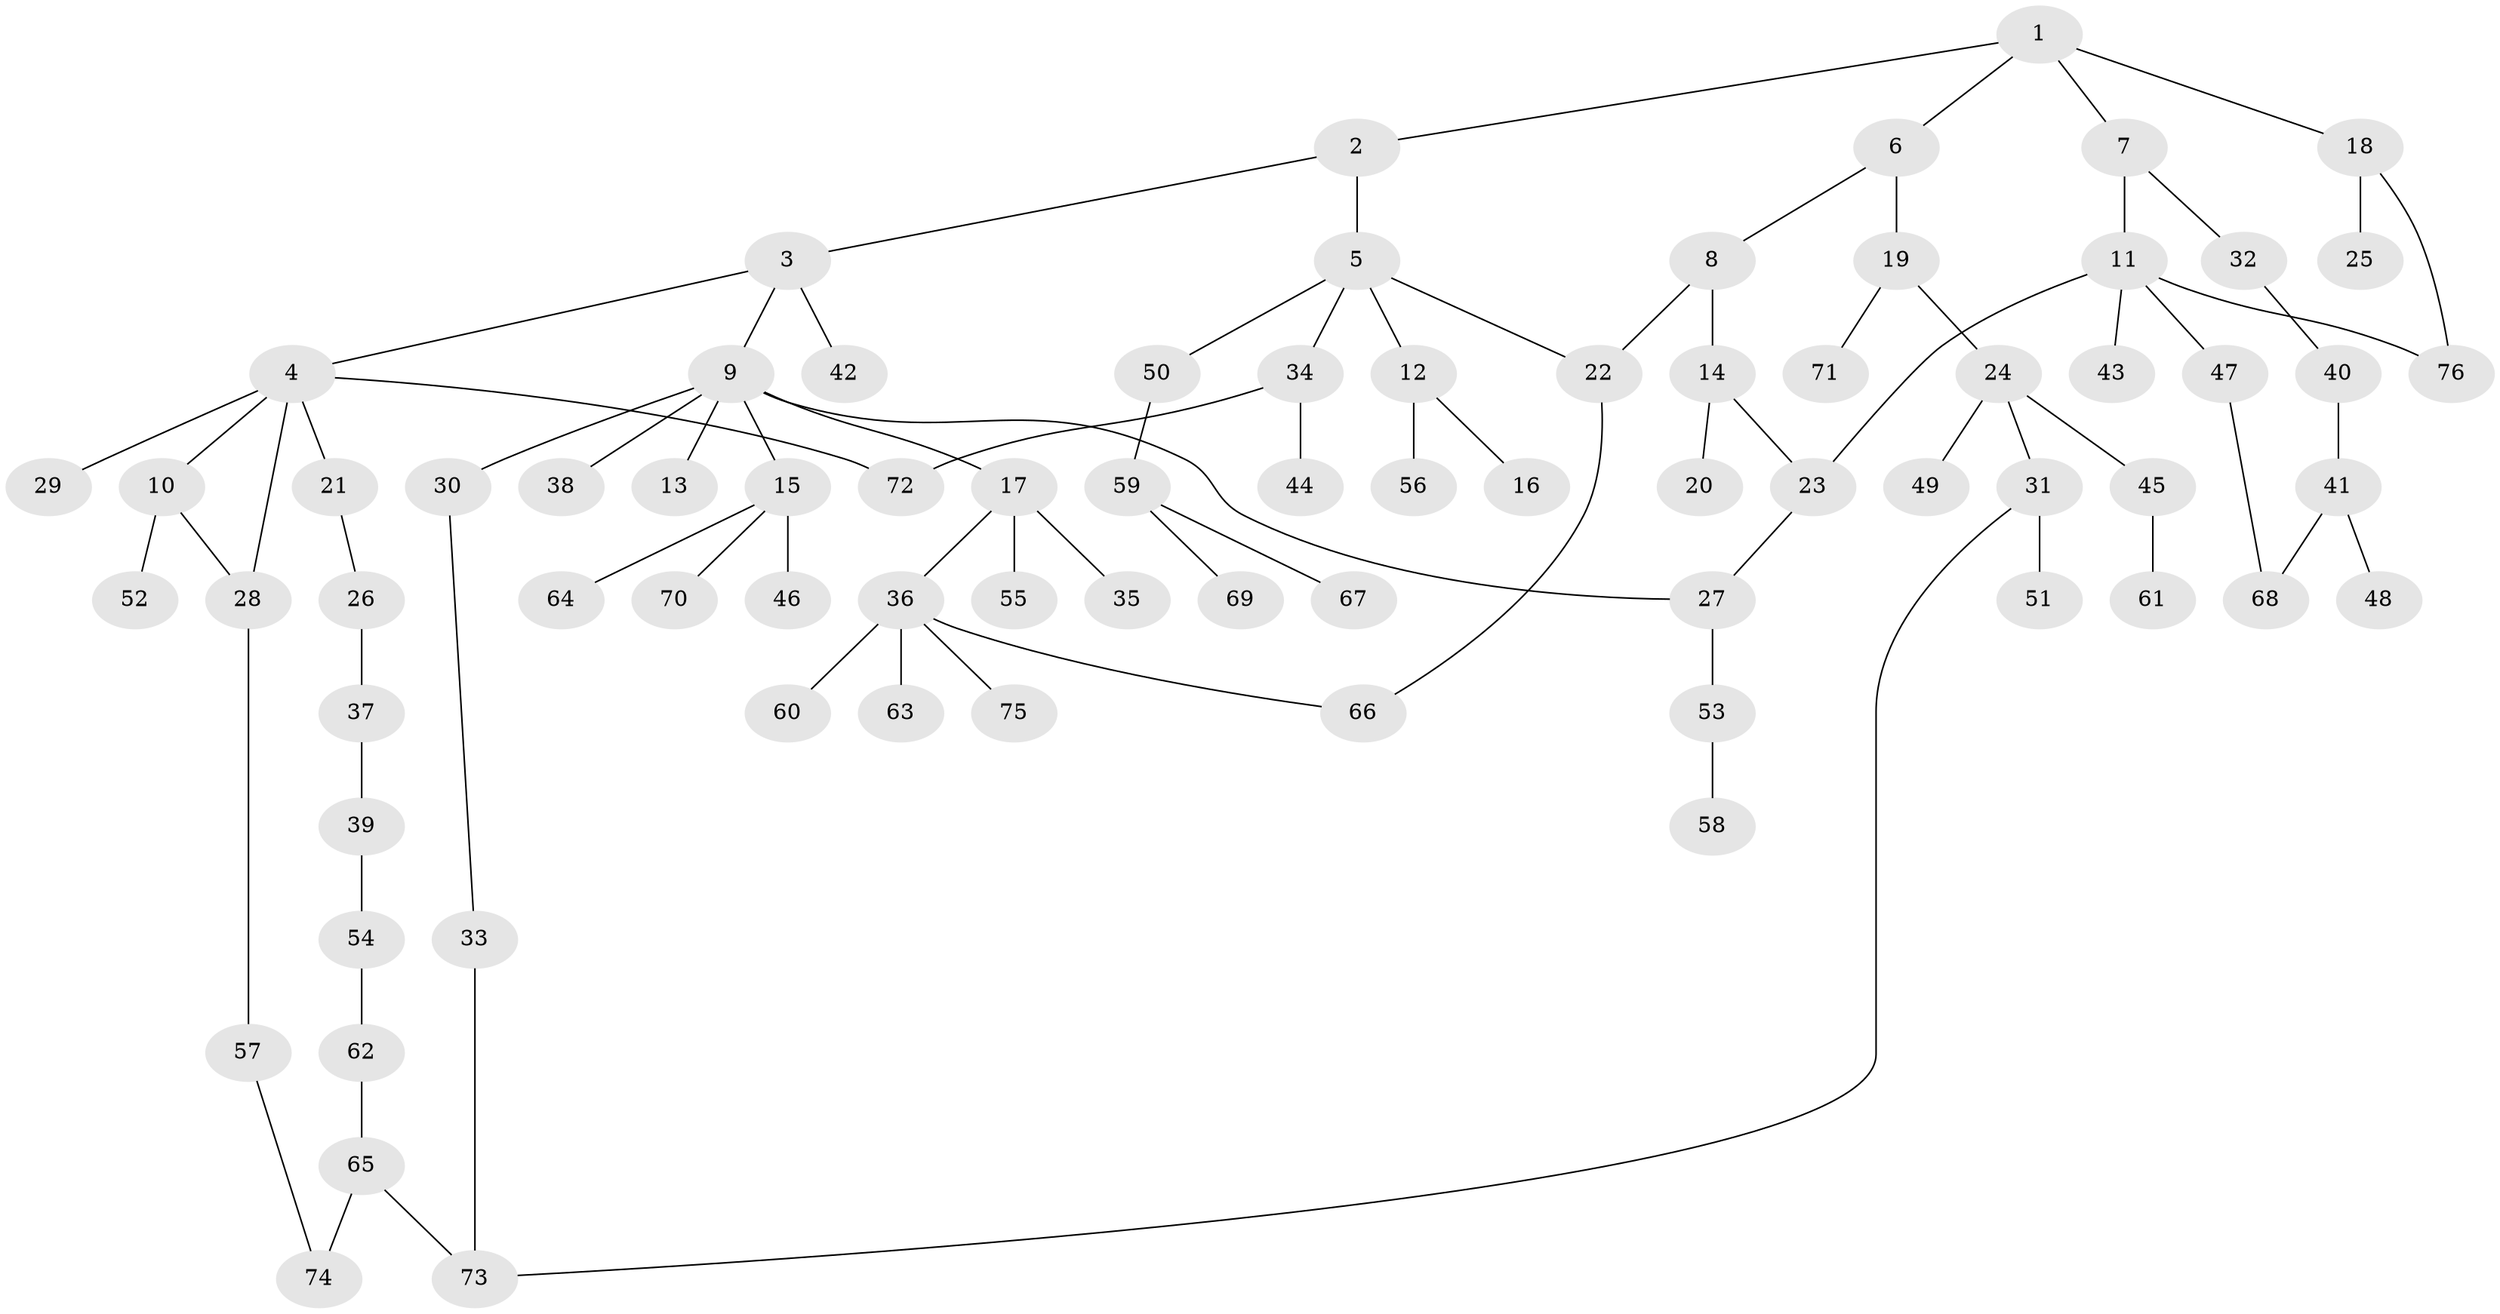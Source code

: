 // original degree distribution, {5: 0.05555555555555555, 3: 0.12037037037037036, 7: 0.018518518518518517, 6: 0.009259259259259259, 4: 0.07407407407407407, 8: 0.009259259259259259, 1: 0.4166666666666667, 2: 0.2962962962962963}
// Generated by graph-tools (version 1.1) at 2025/48/03/04/25 22:48:48]
// undirected, 76 vertices, 86 edges
graph export_dot {
  node [color=gray90,style=filled];
  1;
  2;
  3;
  4;
  5;
  6;
  7;
  8;
  9;
  10;
  11;
  12;
  13;
  14;
  15;
  16;
  17;
  18;
  19;
  20;
  21;
  22;
  23;
  24;
  25;
  26;
  27;
  28;
  29;
  30;
  31;
  32;
  33;
  34;
  35;
  36;
  37;
  38;
  39;
  40;
  41;
  42;
  43;
  44;
  45;
  46;
  47;
  48;
  49;
  50;
  51;
  52;
  53;
  54;
  55;
  56;
  57;
  58;
  59;
  60;
  61;
  62;
  63;
  64;
  65;
  66;
  67;
  68;
  69;
  70;
  71;
  72;
  73;
  74;
  75;
  76;
  1 -- 2 [weight=1.0];
  1 -- 6 [weight=1.0];
  1 -- 7 [weight=1.0];
  1 -- 18 [weight=1.0];
  2 -- 3 [weight=1.0];
  2 -- 5 [weight=1.0];
  3 -- 4 [weight=1.0];
  3 -- 9 [weight=1.0];
  3 -- 42 [weight=1.0];
  4 -- 10 [weight=1.0];
  4 -- 21 [weight=1.0];
  4 -- 28 [weight=1.0];
  4 -- 29 [weight=1.0];
  4 -- 72 [weight=1.0];
  5 -- 12 [weight=1.0];
  5 -- 22 [weight=1.0];
  5 -- 34 [weight=1.0];
  5 -- 50 [weight=1.0];
  6 -- 8 [weight=1.0];
  6 -- 19 [weight=1.0];
  7 -- 11 [weight=1.0];
  7 -- 32 [weight=1.0];
  8 -- 14 [weight=1.0];
  8 -- 22 [weight=1.0];
  9 -- 13 [weight=1.0];
  9 -- 15 [weight=1.0];
  9 -- 17 [weight=1.0];
  9 -- 27 [weight=1.0];
  9 -- 30 [weight=1.0];
  9 -- 38 [weight=1.0];
  10 -- 28 [weight=1.0];
  10 -- 52 [weight=1.0];
  11 -- 23 [weight=1.0];
  11 -- 43 [weight=1.0];
  11 -- 47 [weight=1.0];
  11 -- 76 [weight=1.0];
  12 -- 16 [weight=1.0];
  12 -- 56 [weight=1.0];
  14 -- 20 [weight=1.0];
  14 -- 23 [weight=1.0];
  15 -- 46 [weight=1.0];
  15 -- 64 [weight=1.0];
  15 -- 70 [weight=1.0];
  17 -- 35 [weight=1.0];
  17 -- 36 [weight=1.0];
  17 -- 55 [weight=1.0];
  18 -- 25 [weight=1.0];
  18 -- 76 [weight=1.0];
  19 -- 24 [weight=1.0];
  19 -- 71 [weight=1.0];
  21 -- 26 [weight=1.0];
  22 -- 66 [weight=1.0];
  23 -- 27 [weight=1.0];
  24 -- 31 [weight=1.0];
  24 -- 45 [weight=1.0];
  24 -- 49 [weight=1.0];
  26 -- 37 [weight=1.0];
  27 -- 53 [weight=1.0];
  28 -- 57 [weight=1.0];
  30 -- 33 [weight=1.0];
  31 -- 51 [weight=1.0];
  31 -- 73 [weight=1.0];
  32 -- 40 [weight=1.0];
  33 -- 73 [weight=1.0];
  34 -- 44 [weight=1.0];
  34 -- 72 [weight=1.0];
  36 -- 60 [weight=1.0];
  36 -- 63 [weight=1.0];
  36 -- 66 [weight=1.0];
  36 -- 75 [weight=1.0];
  37 -- 39 [weight=1.0];
  39 -- 54 [weight=1.0];
  40 -- 41 [weight=1.0];
  41 -- 48 [weight=1.0];
  41 -- 68 [weight=1.0];
  45 -- 61 [weight=1.0];
  47 -- 68 [weight=1.0];
  50 -- 59 [weight=1.0];
  53 -- 58 [weight=1.0];
  54 -- 62 [weight=1.0];
  57 -- 74 [weight=1.0];
  59 -- 67 [weight=1.0];
  59 -- 69 [weight=1.0];
  62 -- 65 [weight=1.0];
  65 -- 73 [weight=1.0];
  65 -- 74 [weight=1.0];
}
